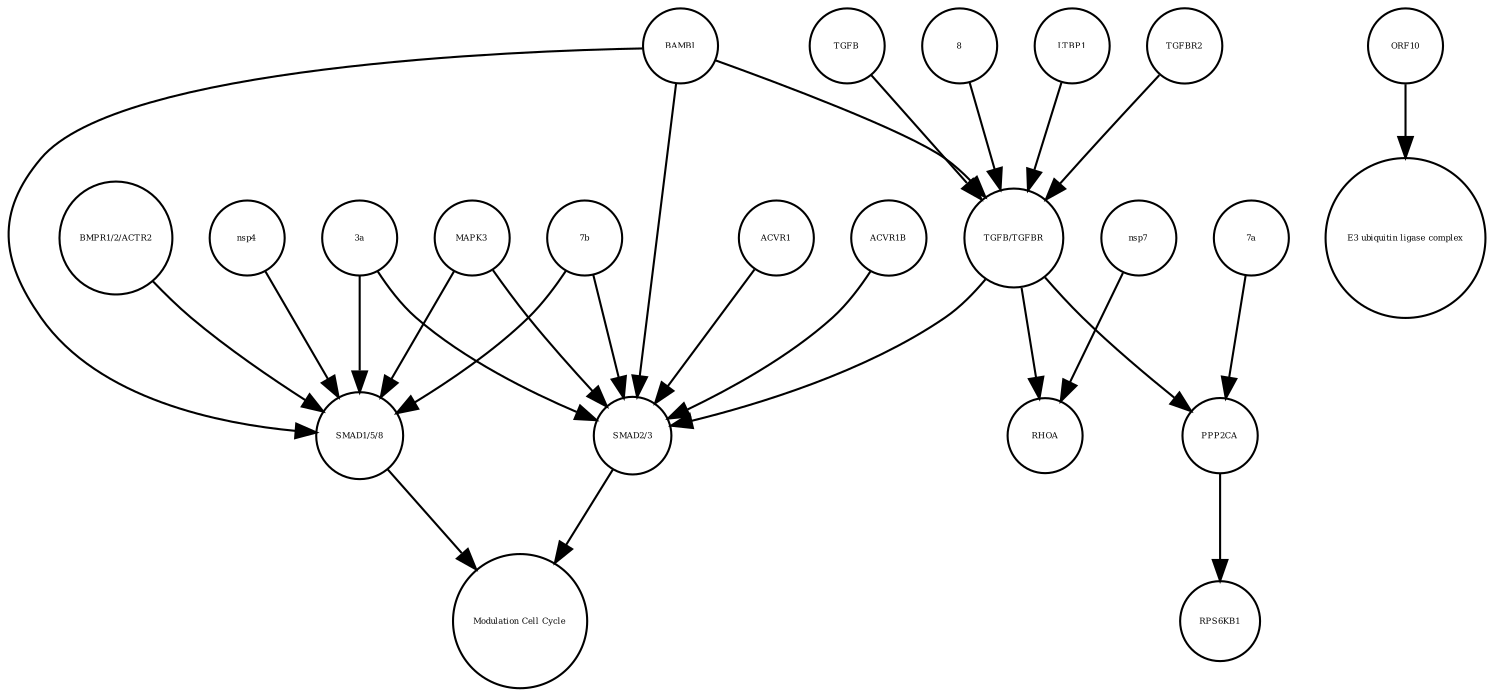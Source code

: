 strict digraph  {
"SMAD1/5/8" [annotation="", bipartite=0, cls=complex, fontsize=4, label="SMAD1/5/8", shape=circle];
"Modulation Cell Cycle" [annotation="", bipartite=0, cls=phenotype, fontsize=4, label="Modulation Cell Cycle", shape=circle];
"SMAD2/3" [annotation="", bipartite=0, cls=complex, fontsize=4, label="SMAD2/3", shape=circle];
"3a" [annotation="", bipartite=0, cls=macromolecule, fontsize=4, label="3a", shape=circle];
BAMBI [annotation="", bipartite=0, cls=macromolecule, fontsize=4, label=BAMBI, shape=circle];
MAPK3 [annotation="", bipartite=0, cls=macromolecule, fontsize=4, label=MAPK3, shape=circle];
RHOA [annotation="", bipartite=0, cls=macromolecule, fontsize=4, label=RHOA, shape=circle];
"7a" [annotation="", bipartite=0, cls=macromolecule, fontsize=4, label="7a", shape=circle];
"BMPR1/2/ACTR2" [annotation="", bipartite=0, cls=complex, fontsize=4, label="BMPR1/2/ACTR2", shape=circle];
nsp4 [annotation="", bipartite=0, cls=macromolecule, fontsize=4, label=nsp4, shape=circle];
8 [annotation="", bipartite=0, cls=macromolecule, fontsize=4, label=8, shape=circle];
ACVR1 [annotation="", bipartite=0, cls=macromolecule, fontsize=4, label=ACVR1, shape=circle];
LTBP1 [annotation="", bipartite=0, cls=macromolecule, fontsize=4, label=LTBP1, shape=circle];
PPP2CA [annotation="", bipartite=0, cls=macromolecule, fontsize=4, label=PPP2CA, shape=circle];
TGFBR2 [annotation="", bipartite=0, cls=macromolecule, fontsize=4, label=TGFBR2, shape=circle];
"E3 ubiquitin ligase complex" [annotation="", bipartite=0, cls=complex, fontsize=4, label="E3 ubiquitin ligase complex", shape=circle];
ACVR1B [annotation="", bipartite=0, cls=macromolecule, fontsize=4, label=ACVR1B, shape=circle];
nsp7 [annotation="", bipartite=0, cls=macromolecule, fontsize=4, label=nsp7, shape=circle];
RPS6KB1 [annotation="", bipartite=0, cls=macromolecule, fontsize=4, label=RPS6KB1, shape=circle];
ORF10 [annotation="", bipartite=0, cls=macromolecule, fontsize=4, label=ORF10, shape=circle];
"7b" [annotation="", bipartite=0, cls=macromolecule, fontsize=4, label="7b", shape=circle];
TGFB [annotation="", bipartite=0, cls=macromolecule, fontsize=4, label=TGFB, shape=circle];
"TGFB/TGFBR" [annotation="", bipartite=0, cls=complex, fontsize=4, label="TGFB/TGFBR", shape=circle];
"SMAD1/5/8" -> "Modulation Cell Cycle"  [annotation="", interaction_type=stimulation];
"SMAD2/3" -> "Modulation Cell Cycle"  [annotation="", interaction_type=stimulation];
"3a" -> "SMAD1/5/8"  [annotation="urn_miriam_doi_10.1101%2F2020.06.17.156455", interaction_type=stimulation];
"3a" -> "SMAD2/3"  [annotation="urn_miriam_doi_10.1101%2F2020.06.17.156455", interaction_type=stimulation];
BAMBI -> "TGFB/TGFBR"  [annotation="urn_miriam_doi_10.1101%2F2020.06.17.156455", interaction_type=inhibition];
BAMBI -> "SMAD1/5/8"  [annotation="urn_miriam_doi_10.1101%2F2020.06.17.156455", interaction_type=inhibition];
BAMBI -> "SMAD2/3"  [annotation="urn_miriam_doi_10.1101%2F2020.06.17.156455", interaction_type=inhibition];
MAPK3 -> "SMAD1/5/8"  [annotation="urn_miriam_doi_10.1101%2F2020.06.17.156455", interaction_type=inhibition];
MAPK3 -> "SMAD2/3"  [annotation="urn_miriam_doi_10.1101%2F2020.06.17.156455", interaction_type=inhibition];
"7a" -> PPP2CA  [annotation="urn_miriam_doi_10.1101%2F2020.03.31.019216", interaction_type=stimulation];
"BMPR1/2/ACTR2" -> "SMAD1/5/8"  [annotation="urn_miriam_doi_10.1101%2F2020.06.17.156455", interaction_type=catalysis];
nsp4 -> "SMAD1/5/8"  [annotation="urn_miriam_doi_10.1101%2F2020.06.17.156455", interaction_type=stimulation];
8 -> "TGFB/TGFBR"  [annotation="urn_miriam_doi_10.1101%2F2020.06.17.156455", interaction_type=stimulation];
ACVR1 -> "SMAD2/3"  [annotation="urn_miriam_doi_10.1101%2F2020.06.17.156455", interaction_type=catalysis];
LTBP1 -> "TGFB/TGFBR"  [annotation="urn_miriam_doi_10.1101%2F2020.06.17.156455", interaction_type=inhibition];
PPP2CA -> RPS6KB1  [annotation="", interaction_type=catalysis];
TGFBR2 -> "TGFB/TGFBR"  [annotation="", interaction_type=production];
ACVR1B -> "SMAD2/3"  [annotation="urn_miriam_doi_10.1101%2F2020.06.17.156455", interaction_type=catalysis];
nsp7 -> RHOA  [annotation="urn_miriam_doi_10.1101%2F2020.06.17.156455", interaction_type=stimulation];
ORF10 -> "E3 ubiquitin ligase complex"  [annotation="", interaction_type=production];
"7b" -> "SMAD1/5/8"  [annotation="urn_miriam_doi_10.1101%2F2020.06.17.156455", interaction_type=stimulation];
"7b" -> "SMAD2/3"  [annotation="urn_miriam_doi_10.1101%2F2020.06.17.156455", interaction_type=stimulation];
TGFB -> "TGFB/TGFBR"  [annotation="", interaction_type=production];
"TGFB/TGFBR" -> RHOA  [annotation="urn_miriam_doi_10.1101%2F2020.06.17.156455", interaction_type=stimulation];
"TGFB/TGFBR" -> PPP2CA  [annotation="urn_miriam_doi_10.1101%2F2020.03.31.019216", interaction_type=stimulation];
"TGFB/TGFBR" -> "SMAD2/3"  [annotation="urn_miriam_doi_10.1101%2F2020.06.17.156455", interaction_type=stimulation];
}
